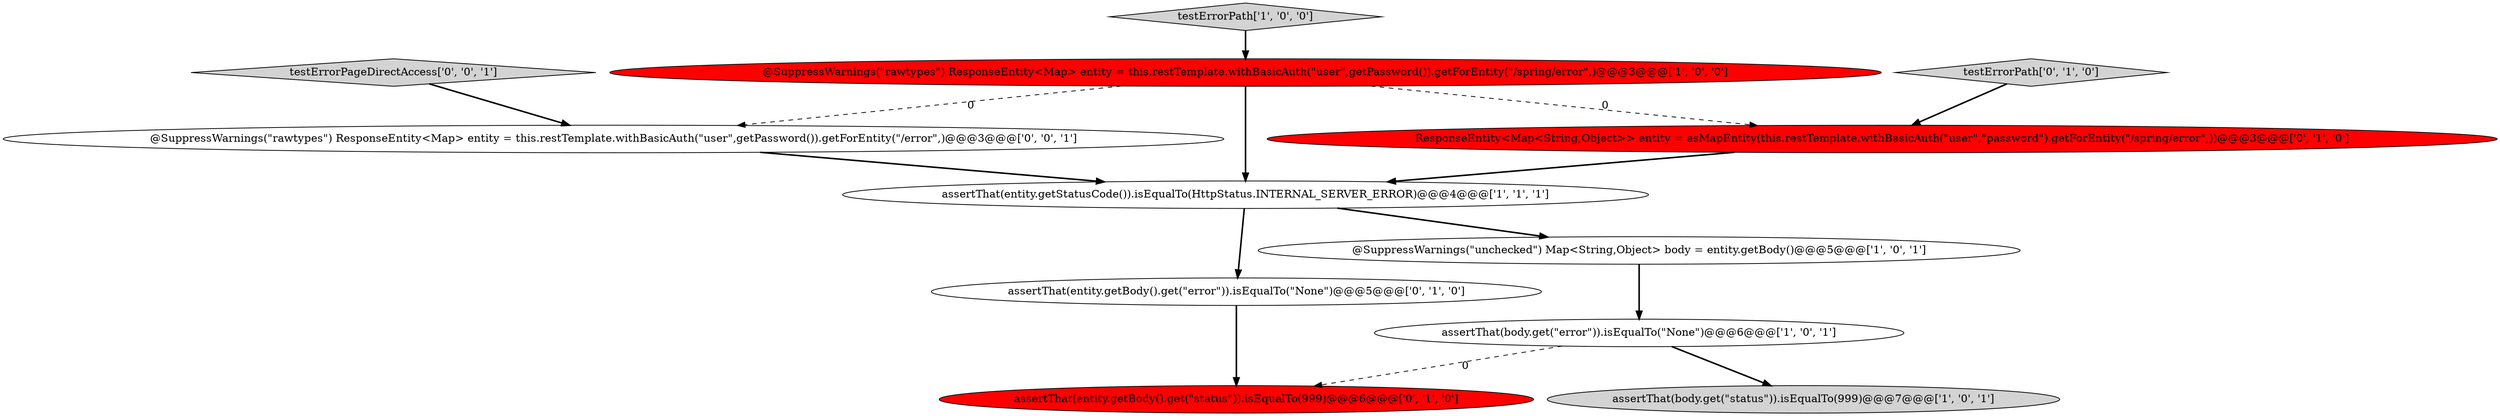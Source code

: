 digraph {
11 [style = filled, label = "testErrorPageDirectAccess['0', '0', '1']", fillcolor = lightgray, shape = diamond image = "AAA0AAABBB3BBB"];
1 [style = filled, label = "@SuppressWarnings(\"rawtypes\") ResponseEntity<Map> entity = this.restTemplate.withBasicAuth(\"user\",getPassword()).getForEntity(\"/spring/error\",)@@@3@@@['1', '0', '0']", fillcolor = red, shape = ellipse image = "AAA1AAABBB1BBB"];
7 [style = filled, label = "assertThat(entity.getBody().get(\"status\")).isEqualTo(999)@@@6@@@['0', '1', '0']", fillcolor = red, shape = ellipse image = "AAA1AAABBB2BBB"];
4 [style = filled, label = "assertThat(body.get(\"status\")).isEqualTo(999)@@@7@@@['1', '0', '1']", fillcolor = lightgray, shape = ellipse image = "AAA0AAABBB1BBB"];
6 [style = filled, label = "assertThat(entity.getBody().get(\"error\")).isEqualTo(\"None\")@@@5@@@['0', '1', '0']", fillcolor = white, shape = ellipse image = "AAA0AAABBB2BBB"];
5 [style = filled, label = "assertThat(body.get(\"error\")).isEqualTo(\"None\")@@@6@@@['1', '0', '1']", fillcolor = white, shape = ellipse image = "AAA0AAABBB1BBB"];
8 [style = filled, label = "testErrorPath['0', '1', '0']", fillcolor = lightgray, shape = diamond image = "AAA0AAABBB2BBB"];
0 [style = filled, label = "@SuppressWarnings(\"unchecked\") Map<String,Object> body = entity.getBody()@@@5@@@['1', '0', '1']", fillcolor = white, shape = ellipse image = "AAA0AAABBB1BBB"];
2 [style = filled, label = "testErrorPath['1', '0', '0']", fillcolor = lightgray, shape = diamond image = "AAA0AAABBB1BBB"];
3 [style = filled, label = "assertThat(entity.getStatusCode()).isEqualTo(HttpStatus.INTERNAL_SERVER_ERROR)@@@4@@@['1', '1', '1']", fillcolor = white, shape = ellipse image = "AAA0AAABBB1BBB"];
10 [style = filled, label = "@SuppressWarnings(\"rawtypes\") ResponseEntity<Map> entity = this.restTemplate.withBasicAuth(\"user\",getPassword()).getForEntity(\"/error\",)@@@3@@@['0', '0', '1']", fillcolor = white, shape = ellipse image = "AAA0AAABBB3BBB"];
9 [style = filled, label = "ResponseEntity<Map<String,Object>> entity = asMapEntity(this.restTemplate.withBasicAuth(\"user\",\"password\").getForEntity(\"/spring/error\",))@@@3@@@['0', '1', '0']", fillcolor = red, shape = ellipse image = "AAA1AAABBB2BBB"];
1->3 [style = bold, label=""];
9->3 [style = bold, label=""];
3->6 [style = bold, label=""];
10->3 [style = bold, label=""];
1->9 [style = dashed, label="0"];
5->4 [style = bold, label=""];
1->10 [style = dashed, label="0"];
5->7 [style = dashed, label="0"];
6->7 [style = bold, label=""];
11->10 [style = bold, label=""];
2->1 [style = bold, label=""];
3->0 [style = bold, label=""];
0->5 [style = bold, label=""];
8->9 [style = bold, label=""];
}
